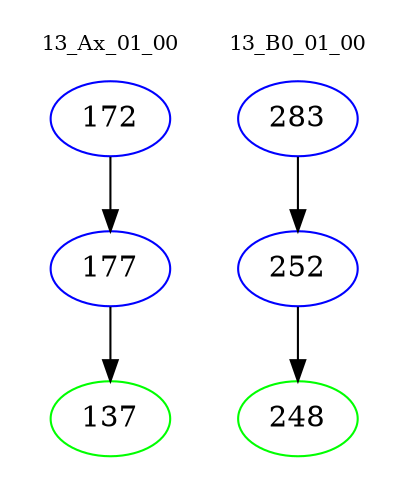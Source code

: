 digraph{
subgraph cluster_0 {
color = white
label = "13_Ax_01_00";
fontsize=10;
T0_172 [label="172", color="blue"]
T0_172 -> T0_177 [color="black"]
T0_177 [label="177", color="blue"]
T0_177 -> T0_137 [color="black"]
T0_137 [label="137", color="green"]
}
subgraph cluster_1 {
color = white
label = "13_B0_01_00";
fontsize=10;
T1_283 [label="283", color="blue"]
T1_283 -> T1_252 [color="black"]
T1_252 [label="252", color="blue"]
T1_252 -> T1_248 [color="black"]
T1_248 [label="248", color="green"]
}
}
